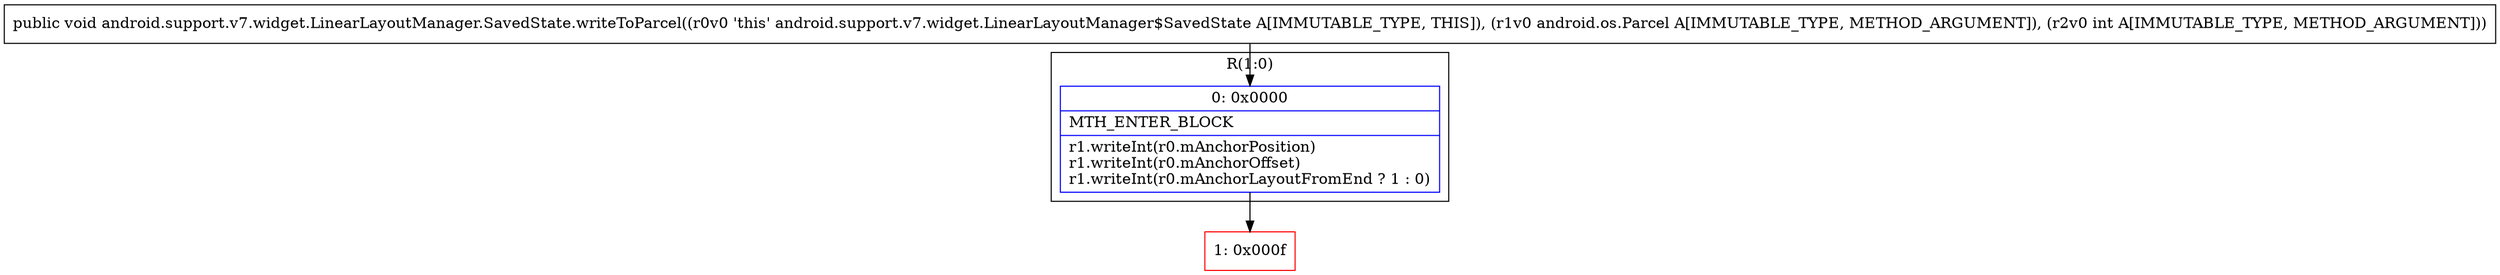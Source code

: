 digraph "CFG forandroid.support.v7.widget.LinearLayoutManager.SavedState.writeToParcel(Landroid\/os\/Parcel;I)V" {
subgraph cluster_Region_1583824102 {
label = "R(1:0)";
node [shape=record,color=blue];
Node_0 [shape=record,label="{0\:\ 0x0000|MTH_ENTER_BLOCK\l|r1.writeInt(r0.mAnchorPosition)\lr1.writeInt(r0.mAnchorOffset)\lr1.writeInt(r0.mAnchorLayoutFromEnd ? 1 : 0)\l}"];
}
Node_1 [shape=record,color=red,label="{1\:\ 0x000f}"];
MethodNode[shape=record,label="{public void android.support.v7.widget.LinearLayoutManager.SavedState.writeToParcel((r0v0 'this' android.support.v7.widget.LinearLayoutManager$SavedState A[IMMUTABLE_TYPE, THIS]), (r1v0 android.os.Parcel A[IMMUTABLE_TYPE, METHOD_ARGUMENT]), (r2v0 int A[IMMUTABLE_TYPE, METHOD_ARGUMENT])) }"];
MethodNode -> Node_0;
Node_0 -> Node_1;
}


